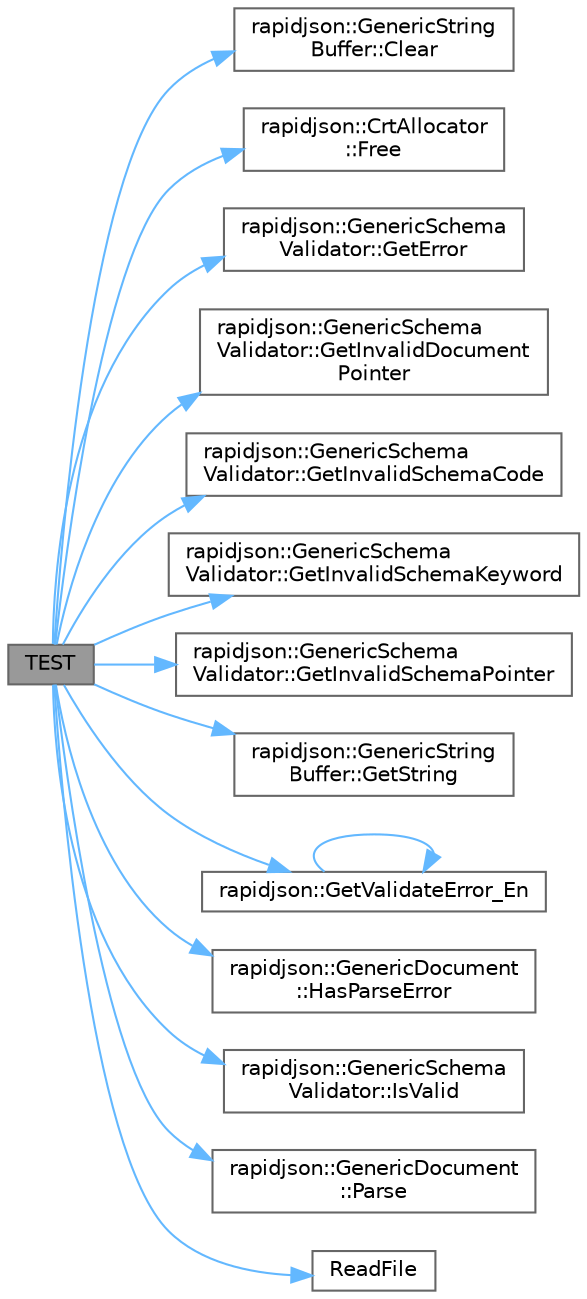 digraph "TEST"
{
 // LATEX_PDF_SIZE
  bgcolor="transparent";
  edge [fontname=Helvetica,fontsize=10,labelfontname=Helvetica,labelfontsize=10];
  node [fontname=Helvetica,fontsize=10,shape=box,height=0.2,width=0.4];
  rankdir="LR";
  Node1 [id="Node000001",label="TEST",height=0.2,width=0.4,color="gray40", fillcolor="grey60", style="filled", fontcolor="black",tooltip=" "];
  Node1 -> Node2 [id="edge1_Node000001_Node000002",color="steelblue1",style="solid",tooltip=" "];
  Node2 [id="Node000002",label="rapidjson::GenericString\lBuffer::Clear",height=0.2,width=0.4,color="grey40", fillcolor="white", style="filled",URL="$classrapidjson_1_1_generic_string_buffer.html#a614af5a72984c88bd5a65e2bc233d310",tooltip=" "];
  Node1 -> Node3 [id="edge2_Node000001_Node000003",color="steelblue1",style="solid",tooltip=" "];
  Node3 [id="Node000003",label="rapidjson::CrtAllocator\l::Free",height=0.2,width=0.4,color="grey40", fillcolor="white", style="filled",URL="$classrapidjson_1_1_crt_allocator.html#ad4128360685b4c0dd15691d2f0312121",tooltip=" "];
  Node1 -> Node4 [id="edge3_Node000001_Node000004",color="steelblue1",style="solid",tooltip=" "];
  Node4 [id="Node000004",label="rapidjson::GenericSchema\lValidator::GetError",height=0.2,width=0.4,color="grey40", fillcolor="white", style="filled",URL="$classrapidjson_1_1_generic_schema_validator.html#a8c1c15cd52643a47e349126e9ad9b404",tooltip="End of Implementation of ISchemaValidator."];
  Node1 -> Node5 [id="edge4_Node000001_Node000005",color="steelblue1",style="solid",tooltip=" "];
  Node5 [id="Node000005",label="rapidjson::GenericSchema\lValidator::GetInvalidDocument\lPointer",height=0.2,width=0.4,color="grey40", fillcolor="white", style="filled",URL="$classrapidjson_1_1_generic_schema_validator.html#a60dfb4a89593c8d3ca4c89a6202feb52",tooltip="Gets the JSON pointer pointed to the invalid value."];
  Node1 -> Node6 [id="edge5_Node000001_Node000006",color="steelblue1",style="solid",tooltip=" "];
  Node6 [id="Node000006",label="rapidjson::GenericSchema\lValidator::GetInvalidSchemaCode",height=0.2,width=0.4,color="grey40", fillcolor="white", style="filled",URL="$classrapidjson_1_1_generic_schema_validator.html#a317d19322b003b8f4b87cad467775029",tooltip="Gets the error code of invalid schema."];
  Node1 -> Node7 [id="edge6_Node000001_Node000007",color="steelblue1",style="solid",tooltip=" "];
  Node7 [id="Node000007",label="rapidjson::GenericSchema\lValidator::GetInvalidSchemaKeyword",height=0.2,width=0.4,color="grey40", fillcolor="white", style="filled",URL="$classrapidjson_1_1_generic_schema_validator.html#a8334fc63f8409c96b6a83b3e822d77f3",tooltip="Gets the keyword of invalid schema."];
  Node1 -> Node8 [id="edge7_Node000001_Node000008",color="steelblue1",style="solid",tooltip=" "];
  Node8 [id="Node000008",label="rapidjson::GenericSchema\lValidator::GetInvalidSchemaPointer",height=0.2,width=0.4,color="grey40", fillcolor="white", style="filled",URL="$classrapidjson_1_1_generic_schema_validator.html#a3238efb9d9144c2d6577362d8dc5f61b",tooltip="Gets the JSON pointer pointed to the invalid schema."];
  Node1 -> Node9 [id="edge8_Node000001_Node000009",color="steelblue1",style="solid",tooltip=" "];
  Node9 [id="Node000009",label="rapidjson::GenericString\lBuffer::GetString",height=0.2,width=0.4,color="grey40", fillcolor="white", style="filled",URL="$classrapidjson_1_1_generic_string_buffer.html#a138330b64d530a2c35f702d4e207ac2f",tooltip=" "];
  Node1 -> Node10 [id="edge9_Node000001_Node000010",color="steelblue1",style="solid",tooltip=" "];
  Node10 [id="Node000010",label="rapidjson::GetValidateError_En",height=0.2,width=0.4,color="grey40", fillcolor="white", style="filled",URL="$group___r_a_p_i_d_j_s_o_n___e_r_r_o_r_s.html#gadcb4ddc98c018b81cd8a22a0c3ef9db0",tooltip="Maps error code of validation into error message."];
  Node10 -> Node10 [id="edge10_Node000010_Node000010",color="steelblue1",style="solid",tooltip=" "];
  Node1 -> Node11 [id="edge11_Node000001_Node000011",color="steelblue1",style="solid",tooltip=" "];
  Node11 [id="Node000011",label="rapidjson::GenericDocument\l::HasParseError",height=0.2,width=0.4,color="grey40", fillcolor="white", style="filled",URL="$classrapidjson_1_1_generic_document.html#a7607bb42b51547e44bfd4cab35d8f20e",tooltip="Whether a parse error has occurred in the last parsing."];
  Node1 -> Node12 [id="edge12_Node000001_Node000012",color="steelblue1",style="solid",tooltip=" "];
  Node12 [id="Node000012",label="rapidjson::GenericSchema\lValidator::IsValid",height=0.2,width=0.4,color="grey40", fillcolor="white", style="filled",URL="$classrapidjson_1_1_generic_schema_validator.html#ad32a9ad31dbb588edaaf038ab053275b",tooltip=" "];
  Node1 -> Node13 [id="edge13_Node000001_Node000013",color="steelblue1",style="solid",tooltip=" "];
  Node13 [id="Node000013",label="rapidjson::GenericDocument\l::Parse",height=0.2,width=0.4,color="grey40", fillcolor="white", style="filled",URL="$classrapidjson_1_1_generic_document.html#aa54ac886c9e93102216c4e1b4126cb76",tooltip="Parse JSON text from a read-only string (with Encoding conversion)"];
  Node1 -> Node14 [id="edge14_Node000001_Node000014",color="steelblue1",style="solid",tooltip=" "];
  Node14 [id="Node000014",label="ReadFile",height=0.2,width=0.4,color="grey40", fillcolor="white", style="filled",URL="$unittest_2schematest_8cpp.html#ad01086bd6b2393833066329df62ecdca",tooltip=" "];
}

